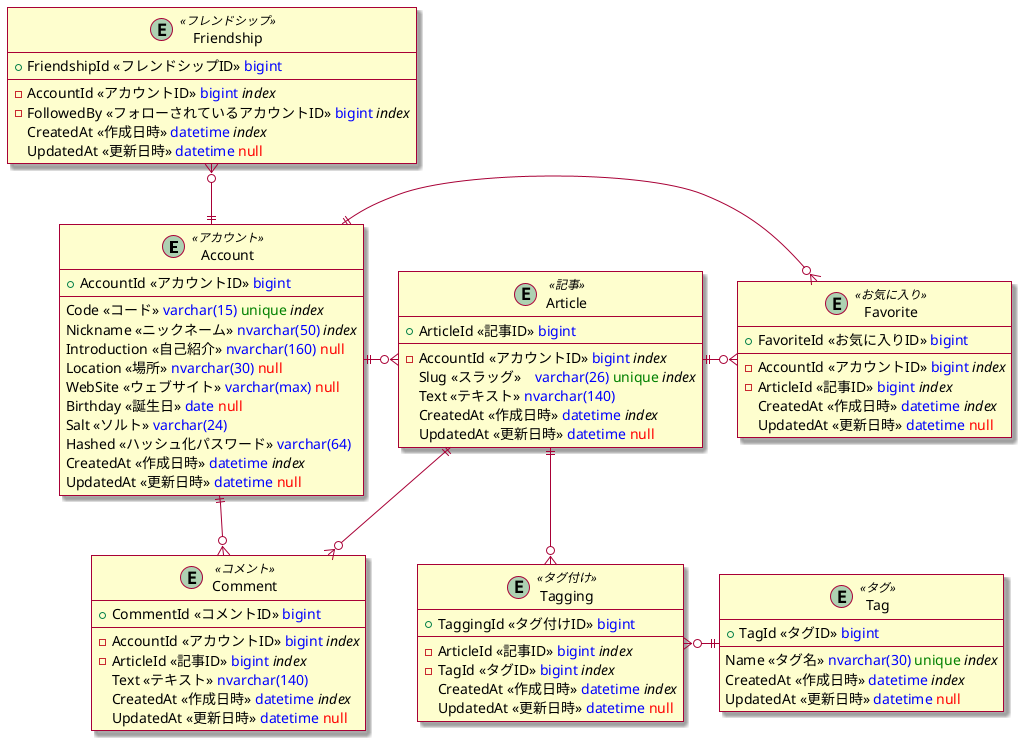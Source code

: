 @startuml
skin rose

entity Account <<アカウント>> {
  +AccountId <<アカウントID>> <color:blue>bigint</color>
  --
  Code <<コード>> <color:blue>varchar(15)</color> <color:green>unique</color> //index//
  Nickname <<ニックネーム>> <color:blue>nvarchar(50)</color> //index//
  Introduction <<自己紹介>> <color:blue>nvarchar(160)</color> <color:red>null</color>
  Location <<場所>> <color:blue>nvarchar(30)</color> <color:red>null</color>
  WebSite <<ウェブサイト>> <color:blue>varchar(max)</color> <color:red>null</color>
  Birthday <<誕生日>> <color:blue>date</color> <color:red>null</color>
  Salt <<ソルト>> <color:blue>varchar(24)</color>
  Hashed <<ハッシュ化パスワード>> <color:blue>varchar(64)</color>
  CreatedAt <<作成日時>> <color:blue>datetime</color> //index//
  UpdatedAt <<更新日時>> <color:blue>datetime</color> <color:red>null</color>
}

entity Friendship <<フレンドシップ>> {
  +FriendshipId <<フレンドシップID>> <color:blue>bigint</color>
  --
  -AccountId <<アカウントID>> <color:blue>bigint</color> //index//
  -FollowedBy <<フォローされているアカウントID>> <color:blue>bigint</color> //index//
  CreatedAt <<作成日時>> <color:blue>datetime</color> //index//
  UpdatedAt <<更新日時>> <color:blue>datetime</color> <color:red>null</color>
}

entity Article <<記事>>{
  +ArticleId <<記事ID>> <color:blue>bigint</color>
  --
  -AccountId <<アカウントID>> <color:blue>bigint</color> //index//
  Slug <<スラッグ>>　<color:blue>varchar(26)</color> <color:green>unique</color> //index//
  Text <<テキスト>> <color:blue>nvarchar(140)</color>
  CreatedAt <<作成日時>> <color:blue>datetime</color> //index//
  UpdatedAt <<更新日時>> <color:blue>datetime</color> <color:red>null</color>
}

entity Comment <<コメント>> {
  +CommentId <<コメントID>> <color:blue>bigint</color>
  --
  -AccountId <<アカウントID>> <color:blue>bigint</color> //index//
  -ArticleId <<記事ID>> <color:blue>bigint</color> //index//
  Text <<テキスト>> <color:blue>nvarchar(140)</color>
  CreatedAt <<作成日時>> <color:blue>datetime</color> //index//
  UpdatedAt <<更新日時>> <color:blue>datetime</color> <color:red>null</color>
}

entity Favorite <<お気に入り>> {
  +FavoriteId <<お気に入りID>> <color:blue>bigint</color>
  --
  -AccountId <<アカウントID>> <color:blue>bigint</color> //index//
  -ArticleId <<記事ID>> <color:blue>bigint</color> //index//
  CreatedAt <<作成日時>> <color:blue>datetime</color> //index//
  UpdatedAt <<更新日時>> <color:blue>datetime</color> <color:red>null</color>
}

entity Tag <<タグ>> {
  +TagId <<タグID>> <color:blue>bigint</color>
  --
  Name <<タグ名>> <color:blue>nvarchar(30)</color> <color:green>unique</color> //index//
  CreatedAt <<作成日時>> <color:blue>datetime</color> //index//
  UpdatedAt <<更新日時>> <color:blue>datetime</color> <color:red>null</color>
}

entity Tagging <<タグ付け>> {
  +TaggingId <<タグ付けID>> <color:blue>bigint</color>
  --
  -ArticleId <<記事ID>> <color:blue>bigint</color> //index//
  -TagId <<タグID>> <color:blue>bigint</color> //index//
  CreatedAt <<作成日時>> <color:blue>datetime</color> //index//
  UpdatedAt <<更新日時>> <color:blue>datetime</color> <color:red>null</color>
}

Friendship }o--|| Account
Account ||-o{ Article
Article ||-o{ Comment
Account ||--o{ Comment
Account ||-o{ Favorite
Article ||-o{ Favorite
Article ||--o{ Tagging
Tagging }o-|| Tag
@enduml